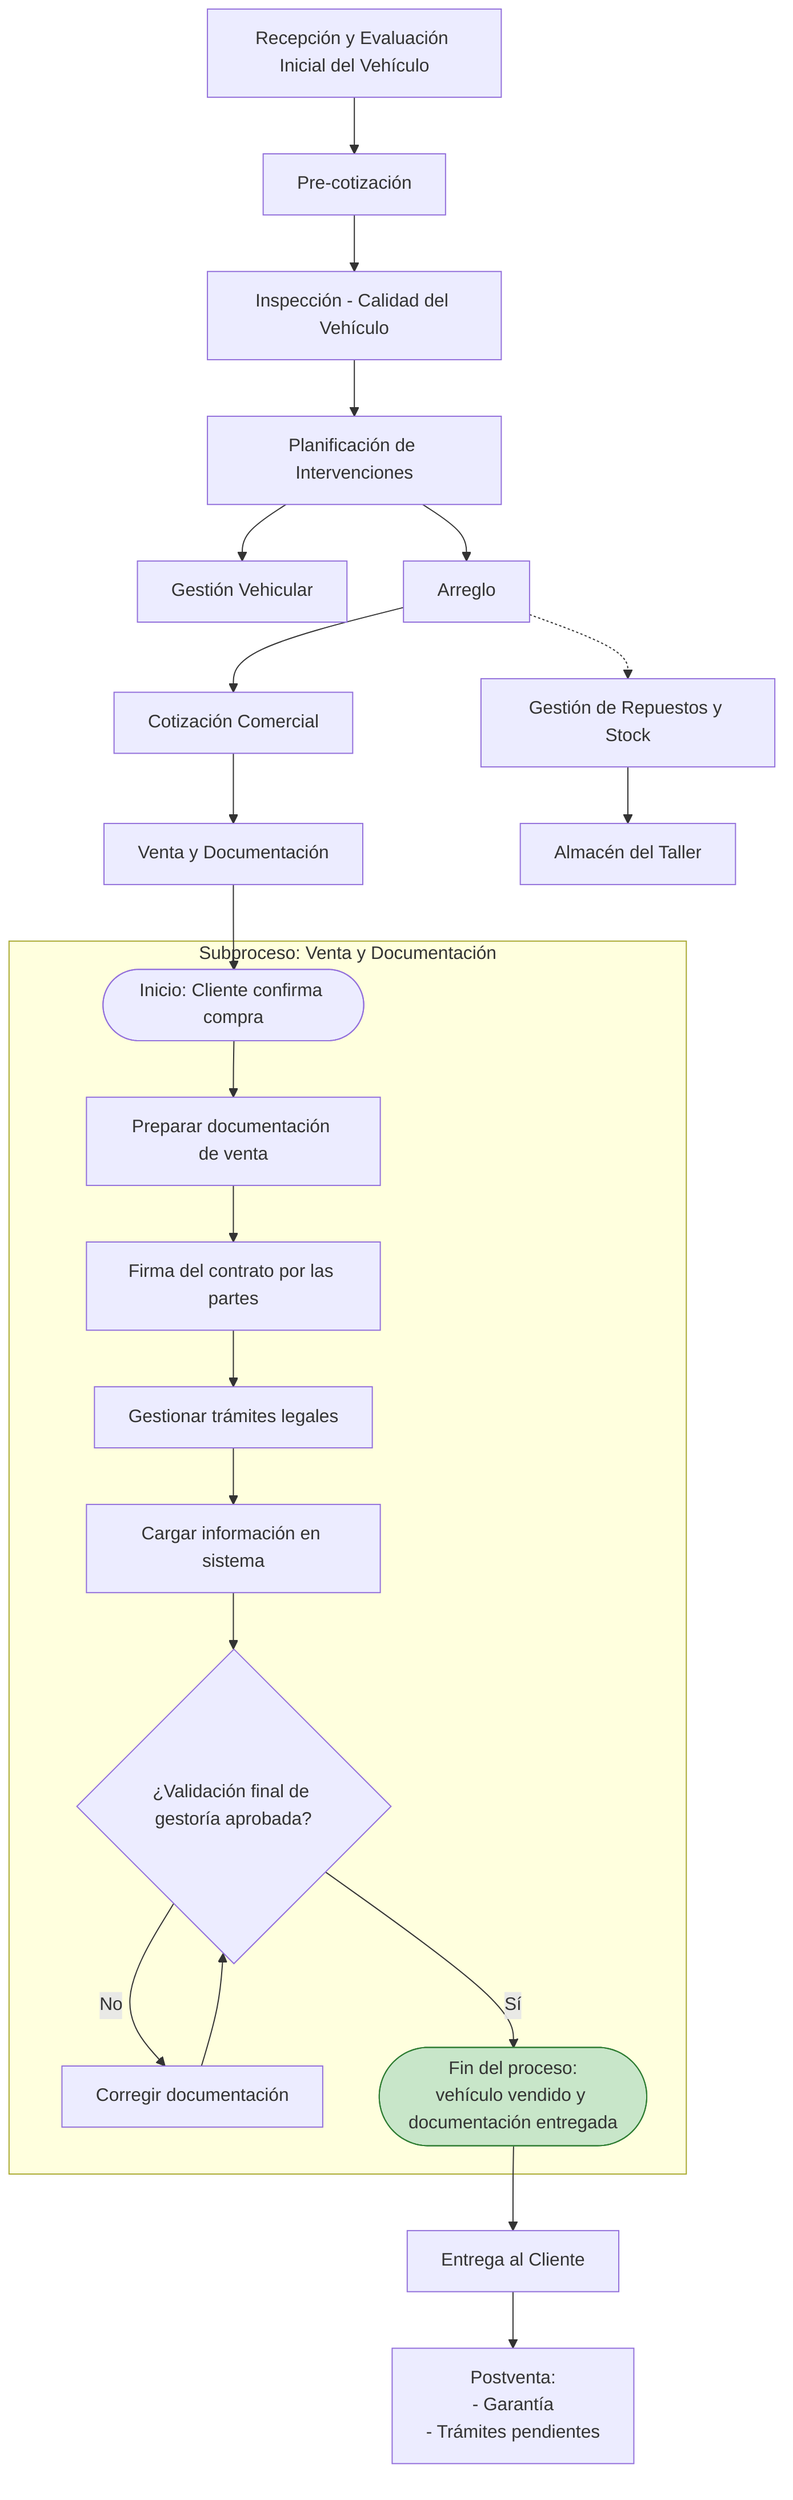 flowchart TD
  %% Definición de estilos
  classDef fin_exito fill:#c8e6c9,stroke:#2e7d32;
  classDef fin_error fill:#ffcdd2,stroke:#c62828;

  %% Mapa de procesos central
  REC["Recepción y Evaluación Inicial del Vehículo"]
  PRE["Pre-cotización"]
  CAL1["Inspección - Calidad del Vehículo"]
  PLAN["Planificación de Intervenciones"]
  GEST["Gestión Vehicular"]
  TALLER["Arreglo"]
  COT["Cotización Comercial"]
  VTA["Venta y Documentación"]
  ENT["Entrega al Cliente"]
  POSV["Postventa:<br/>- Garantía<br/>- Trámites pendientes"]
  REP["Gestión de Repuestos y Stock"]
  ALM["Almacén del Taller"]

  REC --> PRE --> CAL1 --> PLAN
  PLAN --> GEST
  PLAN --> TALLER
  TALLER --> COT
  COT --> VTA
  ENT --> POSV

  %% Conexiones de soporte
  TALLER -.-> REP
  REP --> ALM

  %% Subproceso: Venta y Documentación
  subgraph VD["Subproceso: Venta y Documentación"]
    VTA_Start(["Inicio: Cliente confirma compra"])
    VTA_Start --> VD_PreparaDoc["Preparar documentación de venta"]
    VD_PreparaDoc --> VD_Firma["Firma del contrato por las partes"]
    VD_Firma --> VD_Tramites["Gestionar trámites legales"]
    VD_Tramites --> VD_Carga["Cargar información en sistema"]
    VD_Carga --> VD_Valida{"¿Validación final de gestoría aprobada?"}

    VD_Valida -- No --> VD_Correccion["Corregir documentación"]
    VD_Correccion --> VD_Valida

    VD_Valida -- Sí --> VD_Fin(["Fin del proceso:<br/>vehículo vendido y documentación entregada"])
    class VD_Fin fin_exito
  end

  %% Enlaces del subproceso al flujo general
  VTA --> VTA_Start
  VD_Fin --> ENT